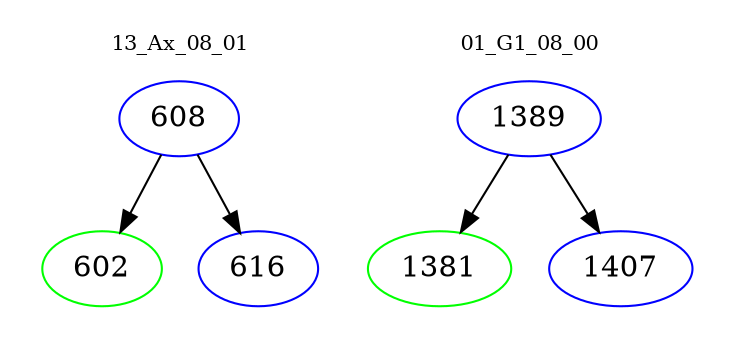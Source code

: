 digraph{
subgraph cluster_0 {
color = white
label = "13_Ax_08_01";
fontsize=10;
T0_608 [label="608", color="blue"]
T0_608 -> T0_602 [color="black"]
T0_602 [label="602", color="green"]
T0_608 -> T0_616 [color="black"]
T0_616 [label="616", color="blue"]
}
subgraph cluster_1 {
color = white
label = "01_G1_08_00";
fontsize=10;
T1_1389 [label="1389", color="blue"]
T1_1389 -> T1_1381 [color="black"]
T1_1381 [label="1381", color="green"]
T1_1389 -> T1_1407 [color="black"]
T1_1407 [label="1407", color="blue"]
}
}
